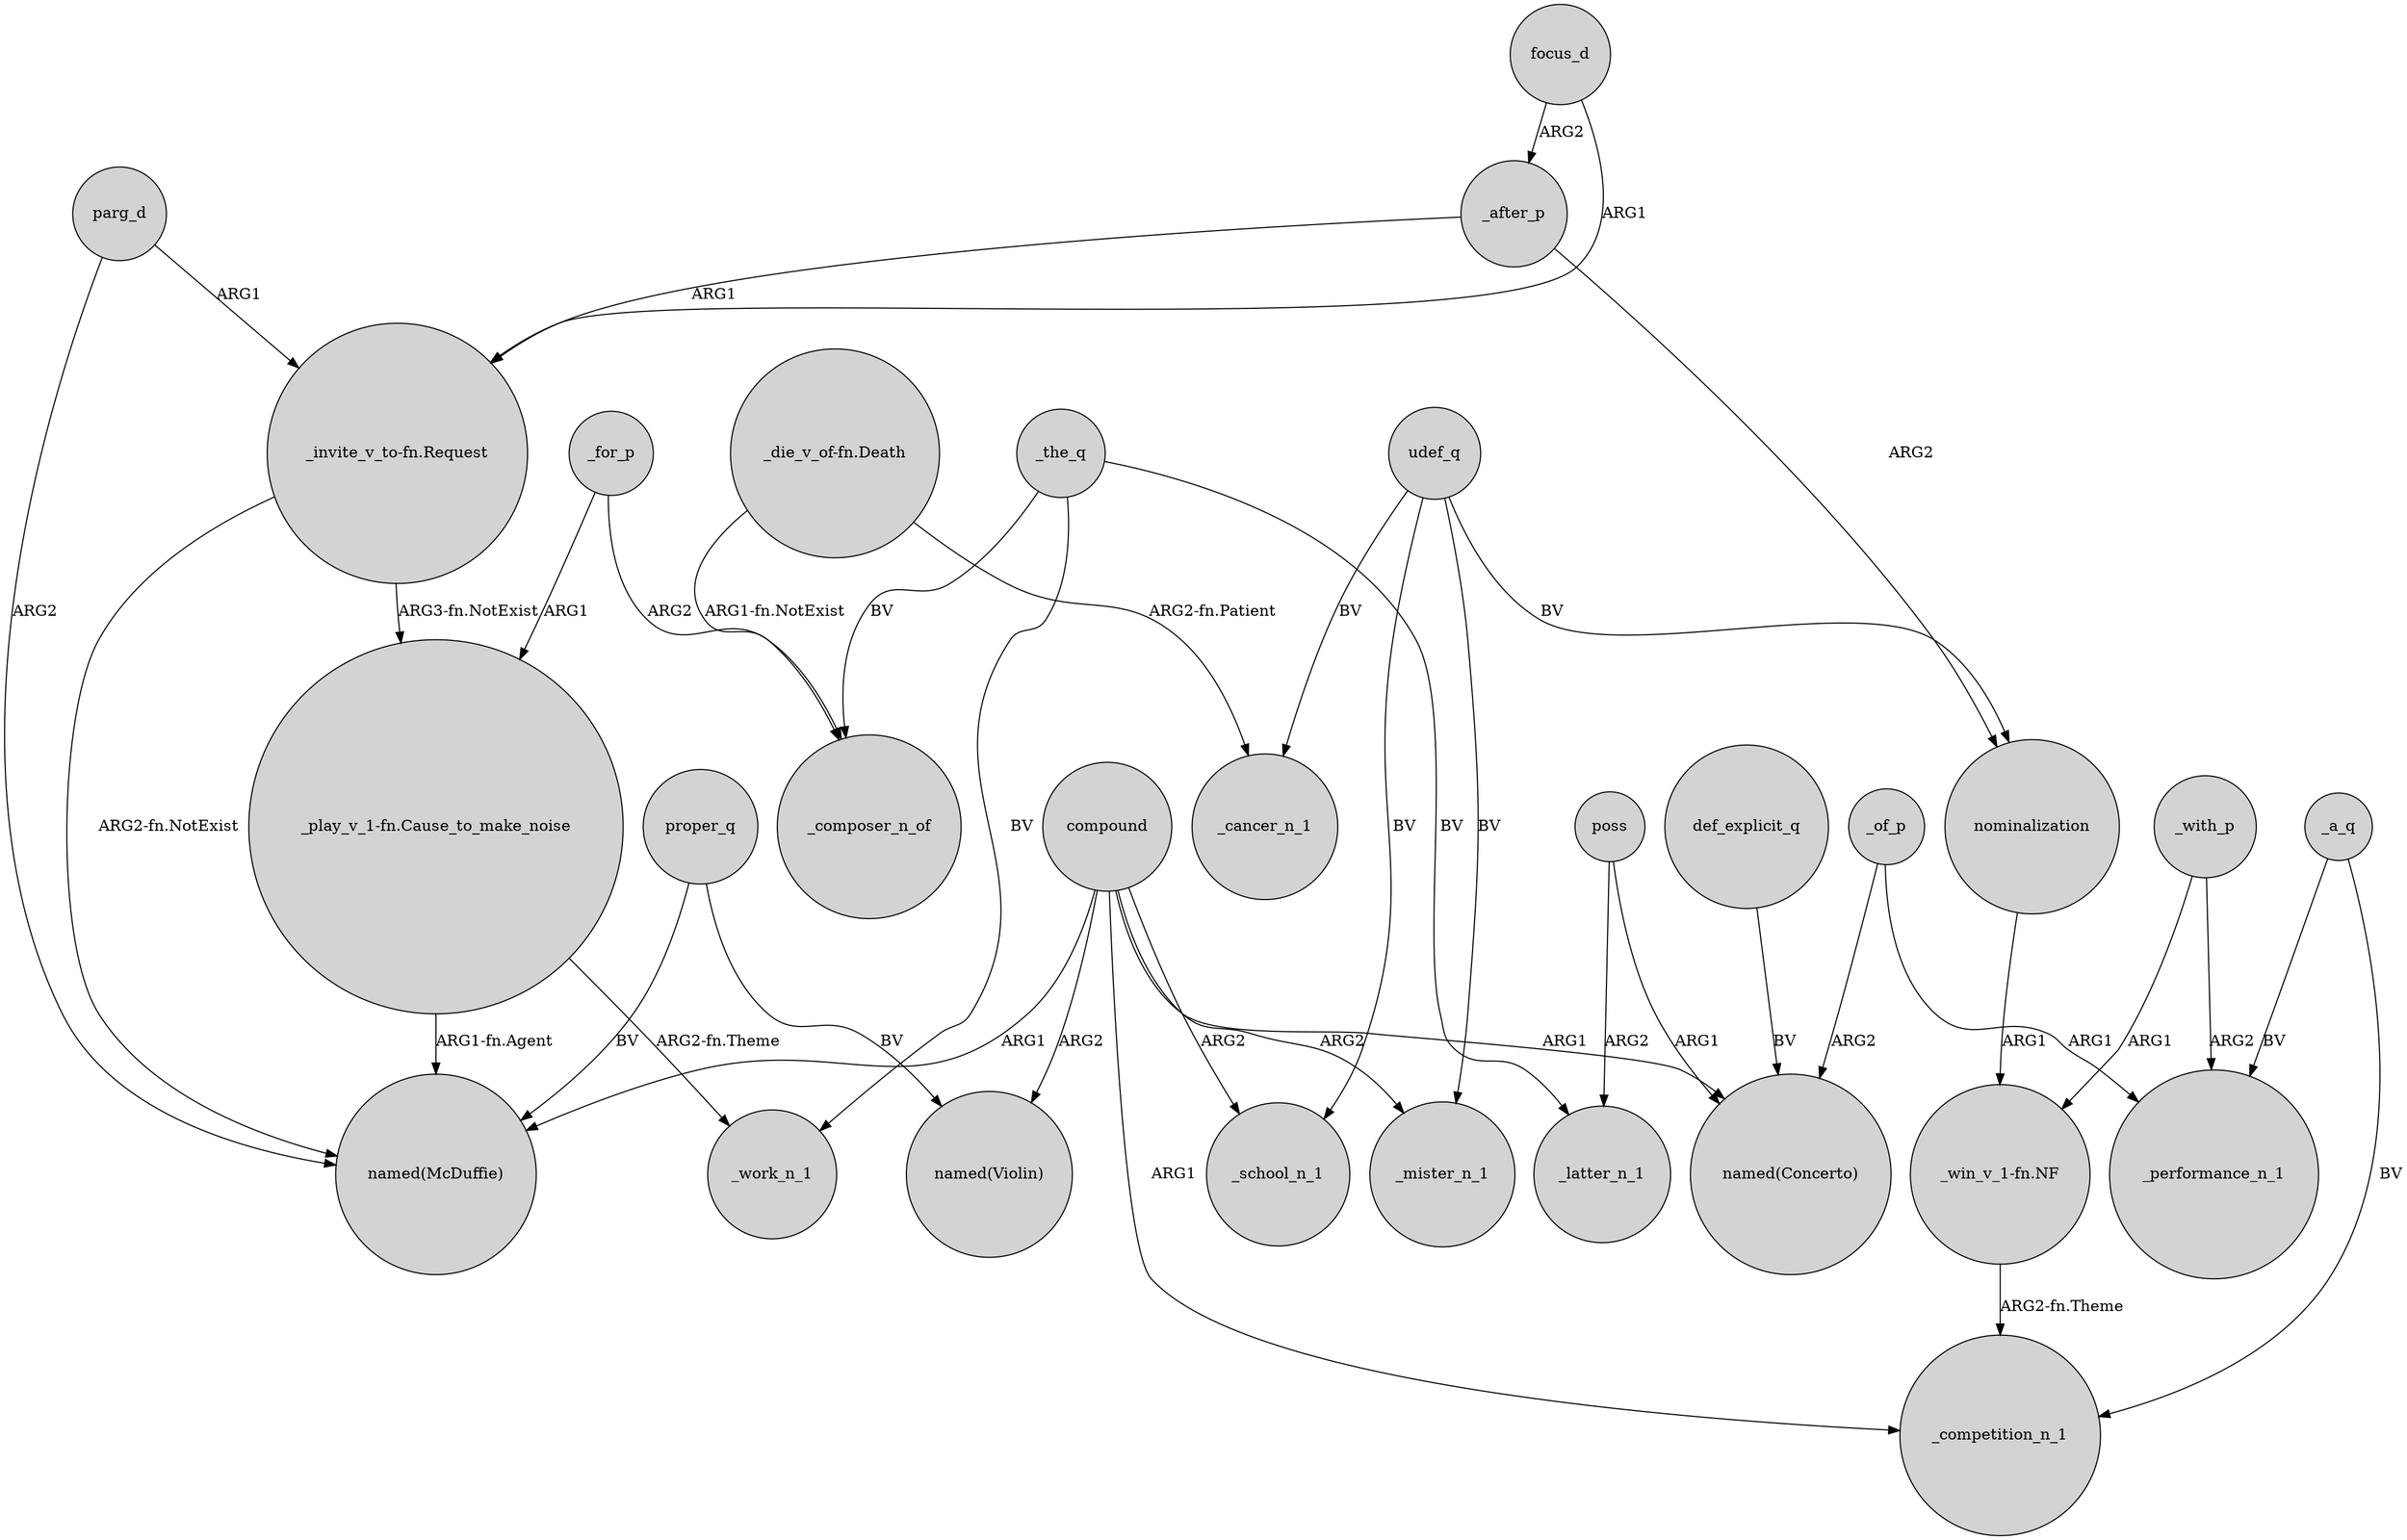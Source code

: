 digraph {
	node [shape=circle style=filled]
	compound -> "named(McDuffie)" [label=ARG1]
	udef_q -> _cancer_n_1 [label=BV]
	compound -> _competition_n_1 [label=ARG1]
	focus_d -> _after_p [label=ARG2]
	"_die_v_of-fn.Death" -> _cancer_n_1 [label="ARG2-fn.Patient"]
	proper_q -> "named(McDuffie)" [label=BV]
	proper_q -> "named(Violin)" [label=BV]
	_the_q -> _work_n_1 [label=BV]
	"_win_v_1-fn.NF" -> _competition_n_1 [label="ARG2-fn.Theme"]
	"_die_v_of-fn.Death" -> _composer_n_of [label="ARG1-fn.NotExist"]
	compound -> _mister_n_1 [label=ARG2]
	_a_q -> _performance_n_1 [label=BV]
	_of_p -> "named(Concerto)" [label=ARG2]
	udef_q -> _mister_n_1 [label=BV]
	_with_p -> "_win_v_1-fn.NF" [label=ARG1]
	_for_p -> _composer_n_of [label=ARG2]
	focus_d -> "_invite_v_to-fn.Request" [label=ARG1]
	"_play_v_1-fn.Cause_to_make_noise" -> "named(McDuffie)" [label="ARG1-fn.Agent"]
	_for_p -> "_play_v_1-fn.Cause_to_make_noise" [label=ARG1]
	"_invite_v_to-fn.Request" -> "named(McDuffie)" [label="ARG2-fn.NotExist"]
	_the_q -> _latter_n_1 [label=BV]
	_the_q -> _composer_n_of [label=BV]
	"_play_v_1-fn.Cause_to_make_noise" -> _work_n_1 [label="ARG2-fn.Theme"]
	poss -> _latter_n_1 [label=ARG2]
	def_explicit_q -> "named(Concerto)" [label=BV]
	udef_q -> nominalization [label=BV]
	_after_p -> "_invite_v_to-fn.Request" [label=ARG1]
	"_invite_v_to-fn.Request" -> "_play_v_1-fn.Cause_to_make_noise" [label="ARG3-fn.NotExist"]
	nominalization -> "_win_v_1-fn.NF" [label=ARG1]
	poss -> "named(Concerto)" [label=ARG1]
	compound -> "named(Concerto)" [label=ARG1]
	compound -> _school_n_1 [label=ARG2]
	udef_q -> _school_n_1 [label=BV]
	_after_p -> nominalization [label=ARG2]
	parg_d -> "named(McDuffie)" [label=ARG2]
	_a_q -> _competition_n_1 [label=BV]
	parg_d -> "_invite_v_to-fn.Request" [label=ARG1]
	_with_p -> _performance_n_1 [label=ARG2]
	_of_p -> _performance_n_1 [label=ARG1]
	compound -> "named(Violin)" [label=ARG2]
}

